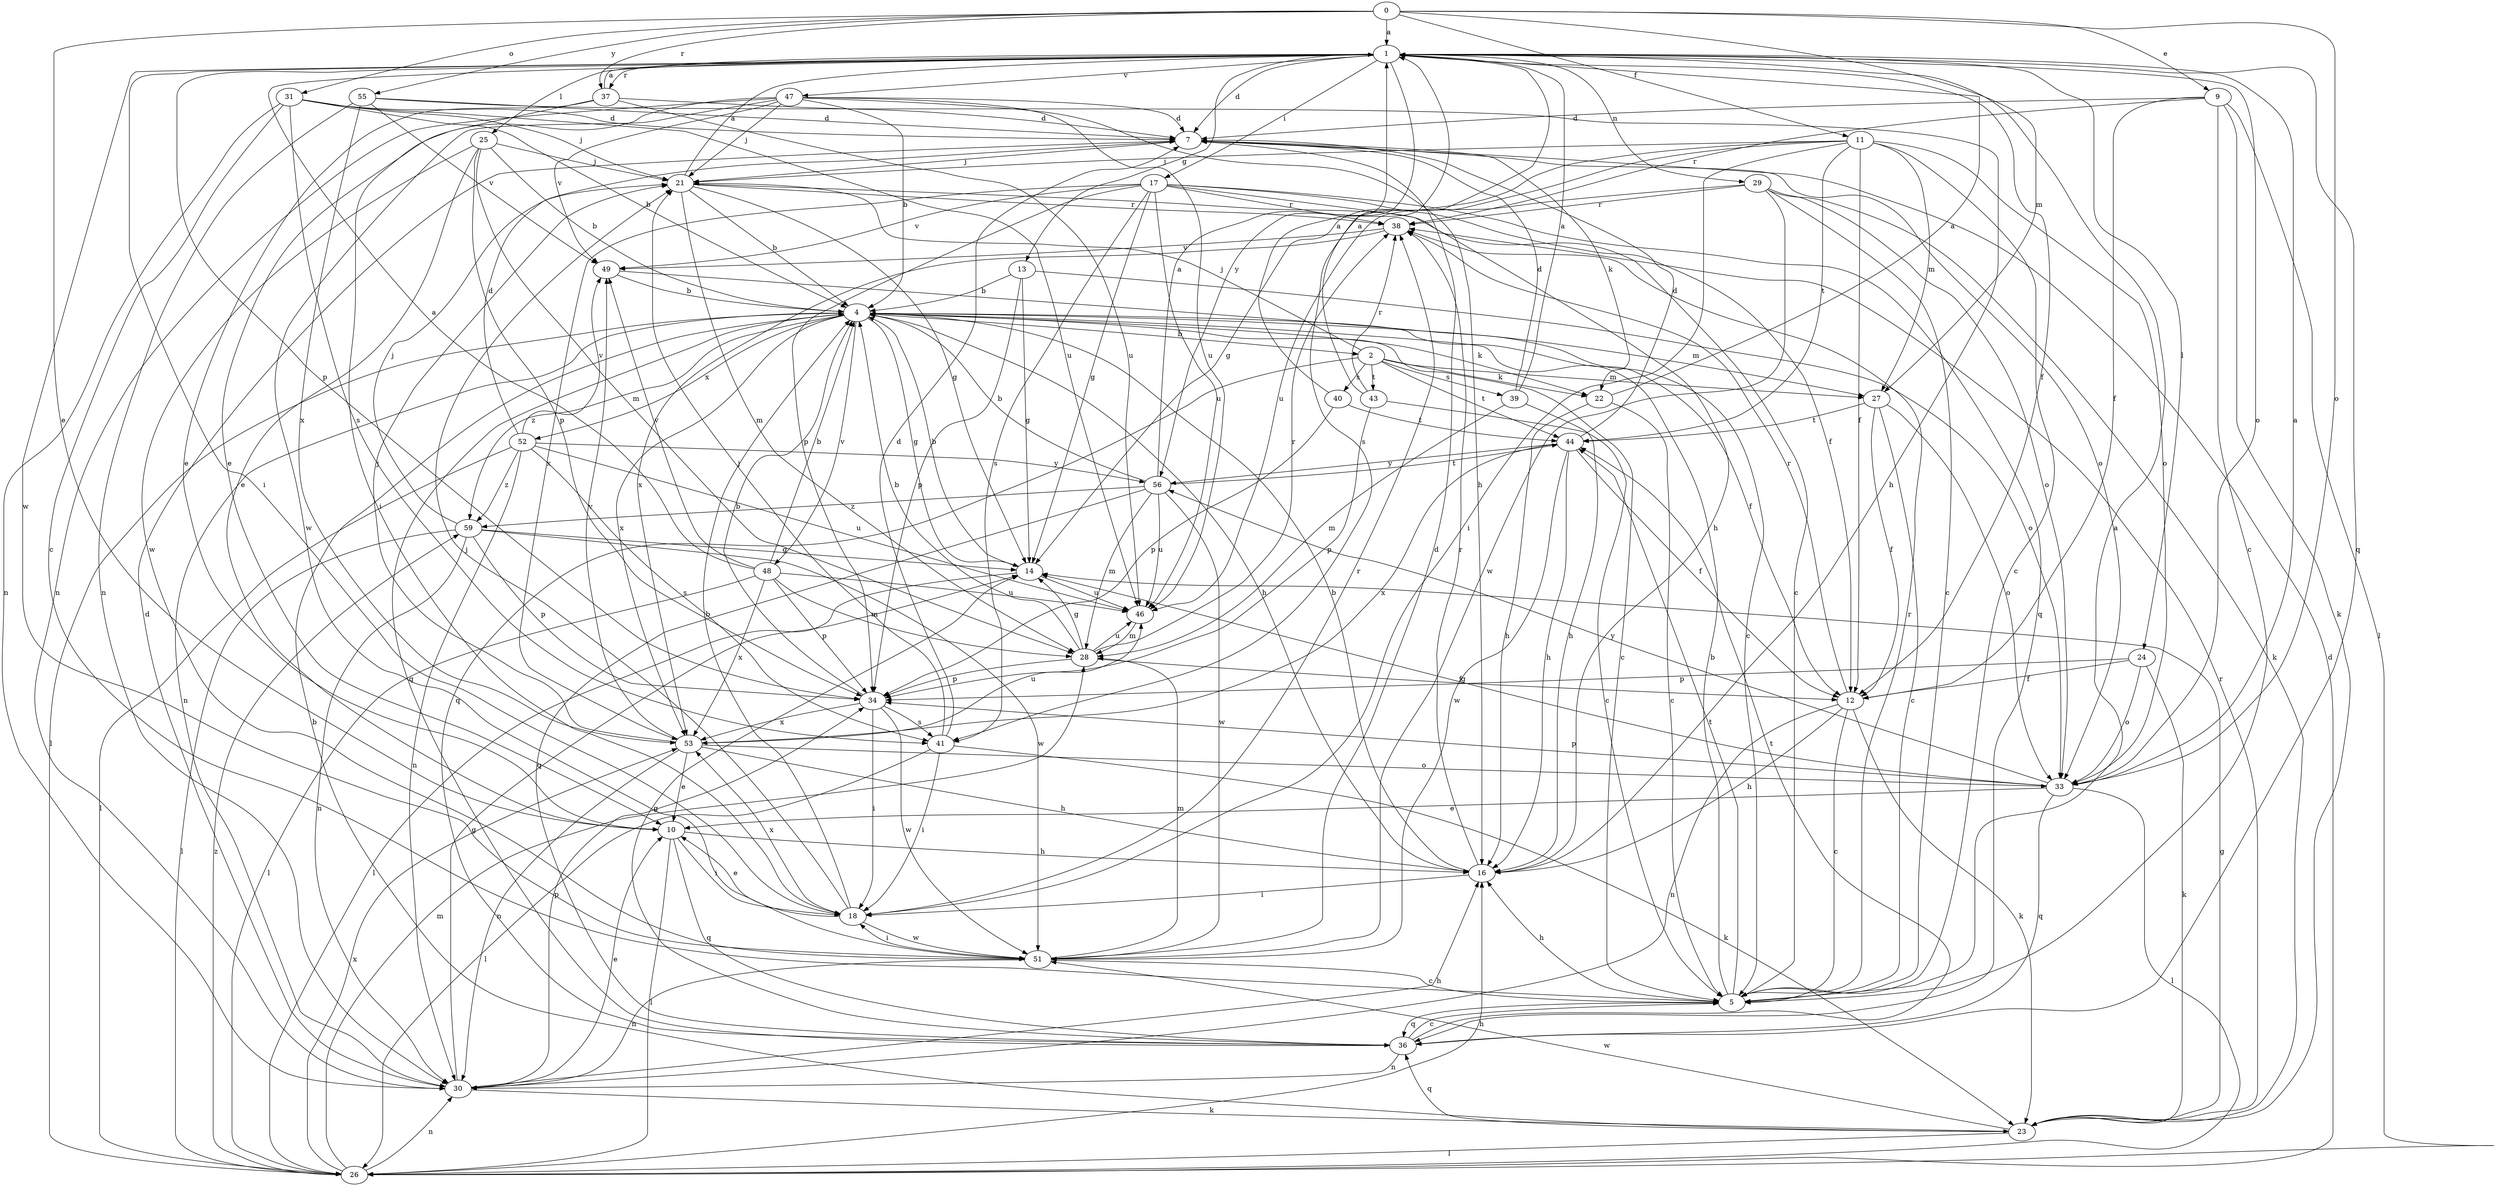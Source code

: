strict digraph  {
0;
1;
2;
4;
5;
7;
9;
10;
11;
12;
13;
14;
16;
17;
18;
21;
22;
23;
24;
25;
26;
27;
28;
29;
30;
31;
33;
34;
36;
37;
38;
39;
40;
41;
43;
44;
46;
47;
48;
49;
51;
52;
53;
55;
56;
59;
0 -> 1  [label=a];
0 -> 9  [label=e];
0 -> 10  [label=e];
0 -> 11  [label=f];
0 -> 27  [label=m];
0 -> 31  [label=o];
0 -> 33  [label=o];
0 -> 37  [label=r];
0 -> 55  [label=y];
1 -> 7  [label=d];
1 -> 12  [label=f];
1 -> 13  [label=g];
1 -> 17  [label=i];
1 -> 18  [label=i];
1 -> 24  [label=l];
1 -> 25  [label=l];
1 -> 29  [label=n];
1 -> 33  [label=o];
1 -> 34  [label=p];
1 -> 36  [label=q];
1 -> 37  [label=r];
1 -> 47  [label=v];
1 -> 51  [label=w];
1 -> 56  [label=y];
2 -> 21  [label=j];
2 -> 22  [label=k];
2 -> 27  [label=m];
2 -> 36  [label=q];
2 -> 39  [label=s];
2 -> 40  [label=s];
2 -> 43  [label=t];
2 -> 44  [label=t];
4 -> 2  [label=b];
4 -> 5  [label=c];
4 -> 12  [label=f];
4 -> 14  [label=g];
4 -> 16  [label=h];
4 -> 22  [label=k];
4 -> 26  [label=l];
4 -> 27  [label=m];
4 -> 30  [label=n];
4 -> 36  [label=q];
4 -> 48  [label=v];
4 -> 52  [label=x];
4 -> 53  [label=x];
4 -> 59  [label=z];
5 -> 1  [label=a];
5 -> 4  [label=b];
5 -> 16  [label=h];
5 -> 36  [label=q];
5 -> 38  [label=r];
5 -> 44  [label=t];
7 -> 21  [label=j];
7 -> 22  [label=k];
7 -> 33  [label=o];
9 -> 5  [label=c];
9 -> 7  [label=d];
9 -> 12  [label=f];
9 -> 23  [label=k];
9 -> 26  [label=l];
9 -> 38  [label=r];
10 -> 16  [label=h];
10 -> 18  [label=i];
10 -> 26  [label=l];
10 -> 36  [label=q];
11 -> 5  [label=c];
11 -> 12  [label=f];
11 -> 14  [label=g];
11 -> 18  [label=i];
11 -> 21  [label=j];
11 -> 27  [label=m];
11 -> 33  [label=o];
11 -> 41  [label=s];
11 -> 44  [label=t];
12 -> 5  [label=c];
12 -> 16  [label=h];
12 -> 23  [label=k];
12 -> 30  [label=n];
12 -> 38  [label=r];
13 -> 4  [label=b];
13 -> 14  [label=g];
13 -> 33  [label=o];
13 -> 34  [label=p];
14 -> 4  [label=b];
14 -> 26  [label=l];
14 -> 46  [label=u];
16 -> 4  [label=b];
16 -> 18  [label=i];
16 -> 38  [label=r];
17 -> 12  [label=f];
17 -> 14  [label=g];
17 -> 16  [label=h];
17 -> 34  [label=p];
17 -> 36  [label=q];
17 -> 38  [label=r];
17 -> 41  [label=s];
17 -> 46  [label=u];
17 -> 49  [label=v];
17 -> 53  [label=x];
18 -> 4  [label=b];
18 -> 10  [label=e];
18 -> 21  [label=j];
18 -> 38  [label=r];
18 -> 51  [label=w];
18 -> 53  [label=x];
21 -> 1  [label=a];
21 -> 4  [label=b];
21 -> 5  [label=c];
21 -> 14  [label=g];
21 -> 28  [label=m];
21 -> 38  [label=r];
22 -> 1  [label=a];
22 -> 5  [label=c];
22 -> 16  [label=h];
23 -> 4  [label=b];
23 -> 14  [label=g];
23 -> 26  [label=l];
23 -> 36  [label=q];
23 -> 38  [label=r];
23 -> 51  [label=w];
24 -> 12  [label=f];
24 -> 23  [label=k];
24 -> 33  [label=o];
24 -> 34  [label=p];
25 -> 4  [label=b];
25 -> 10  [label=e];
25 -> 21  [label=j];
25 -> 28  [label=m];
25 -> 34  [label=p];
25 -> 51  [label=w];
26 -> 7  [label=d];
26 -> 16  [label=h];
26 -> 28  [label=m];
26 -> 30  [label=n];
26 -> 53  [label=x];
26 -> 59  [label=z];
27 -> 5  [label=c];
27 -> 12  [label=f];
27 -> 33  [label=o];
27 -> 44  [label=t];
28 -> 4  [label=b];
28 -> 12  [label=f];
28 -> 14  [label=g];
28 -> 34  [label=p];
28 -> 38  [label=r];
28 -> 46  [label=u];
29 -> 5  [label=c];
29 -> 23  [label=k];
29 -> 33  [label=o];
29 -> 38  [label=r];
29 -> 46  [label=u];
29 -> 51  [label=w];
30 -> 7  [label=d];
30 -> 10  [label=e];
30 -> 14  [label=g];
30 -> 16  [label=h];
30 -> 23  [label=k];
30 -> 34  [label=p];
31 -> 4  [label=b];
31 -> 5  [label=c];
31 -> 7  [label=d];
31 -> 21  [label=j];
31 -> 30  [label=n];
31 -> 41  [label=s];
31 -> 46  [label=u];
33 -> 1  [label=a];
33 -> 10  [label=e];
33 -> 14  [label=g];
33 -> 26  [label=l];
33 -> 34  [label=p];
33 -> 36  [label=q];
33 -> 56  [label=y];
34 -> 4  [label=b];
34 -> 18  [label=i];
34 -> 41  [label=s];
34 -> 51  [label=w];
34 -> 53  [label=x];
36 -> 5  [label=c];
36 -> 14  [label=g];
36 -> 30  [label=n];
36 -> 44  [label=t];
37 -> 1  [label=a];
37 -> 7  [label=d];
37 -> 10  [label=e];
37 -> 18  [label=i];
37 -> 46  [label=u];
38 -> 49  [label=v];
38 -> 53  [label=x];
39 -> 1  [label=a];
39 -> 7  [label=d];
39 -> 16  [label=h];
39 -> 28  [label=m];
40 -> 1  [label=a];
40 -> 34  [label=p];
40 -> 44  [label=t];
41 -> 7  [label=d];
41 -> 18  [label=i];
41 -> 21  [label=j];
41 -> 23  [label=k];
41 -> 26  [label=l];
43 -> 1  [label=a];
43 -> 5  [label=c];
43 -> 34  [label=p];
43 -> 38  [label=r];
44 -> 7  [label=d];
44 -> 12  [label=f];
44 -> 16  [label=h];
44 -> 51  [label=w];
44 -> 53  [label=x];
44 -> 56  [label=y];
46 -> 28  [label=m];
47 -> 4  [label=b];
47 -> 7  [label=d];
47 -> 10  [label=e];
47 -> 16  [label=h];
47 -> 21  [label=j];
47 -> 30  [label=n];
47 -> 46  [label=u];
47 -> 49  [label=v];
47 -> 51  [label=w];
48 -> 1  [label=a];
48 -> 4  [label=b];
48 -> 26  [label=l];
48 -> 28  [label=m];
48 -> 34  [label=p];
48 -> 46  [label=u];
48 -> 49  [label=v];
48 -> 53  [label=x];
49 -> 4  [label=b];
49 -> 5  [label=c];
51 -> 5  [label=c];
51 -> 7  [label=d];
51 -> 18  [label=i];
51 -> 28  [label=m];
51 -> 30  [label=n];
52 -> 7  [label=d];
52 -> 26  [label=l];
52 -> 30  [label=n];
52 -> 41  [label=s];
52 -> 46  [label=u];
52 -> 49  [label=v];
52 -> 56  [label=y];
52 -> 59  [label=z];
53 -> 10  [label=e];
53 -> 16  [label=h];
53 -> 21  [label=j];
53 -> 30  [label=n];
53 -> 33  [label=o];
53 -> 46  [label=u];
53 -> 49  [label=v];
55 -> 7  [label=d];
55 -> 16  [label=h];
55 -> 30  [label=n];
55 -> 49  [label=v];
55 -> 53  [label=x];
56 -> 1  [label=a];
56 -> 4  [label=b];
56 -> 28  [label=m];
56 -> 36  [label=q];
56 -> 44  [label=t];
56 -> 46  [label=u];
56 -> 51  [label=w];
56 -> 59  [label=z];
59 -> 14  [label=g];
59 -> 21  [label=j];
59 -> 26  [label=l];
59 -> 30  [label=n];
59 -> 34  [label=p];
59 -> 51  [label=w];
}
